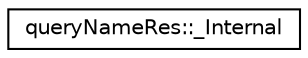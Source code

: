 digraph "类继承关系图"
{
 // LATEX_PDF_SIZE
  edge [fontname="Helvetica",fontsize="10",labelfontname="Helvetica",labelfontsize="10"];
  node [fontname="Helvetica",fontsize="10",shape=record];
  rankdir="LR";
  Node0 [label="queryNameRes::_Internal",height=0.2,width=0.4,color="black", fillcolor="white", style="filled",URL="$classqueryNameRes_1_1__Internal.html",tooltip=" "];
}
